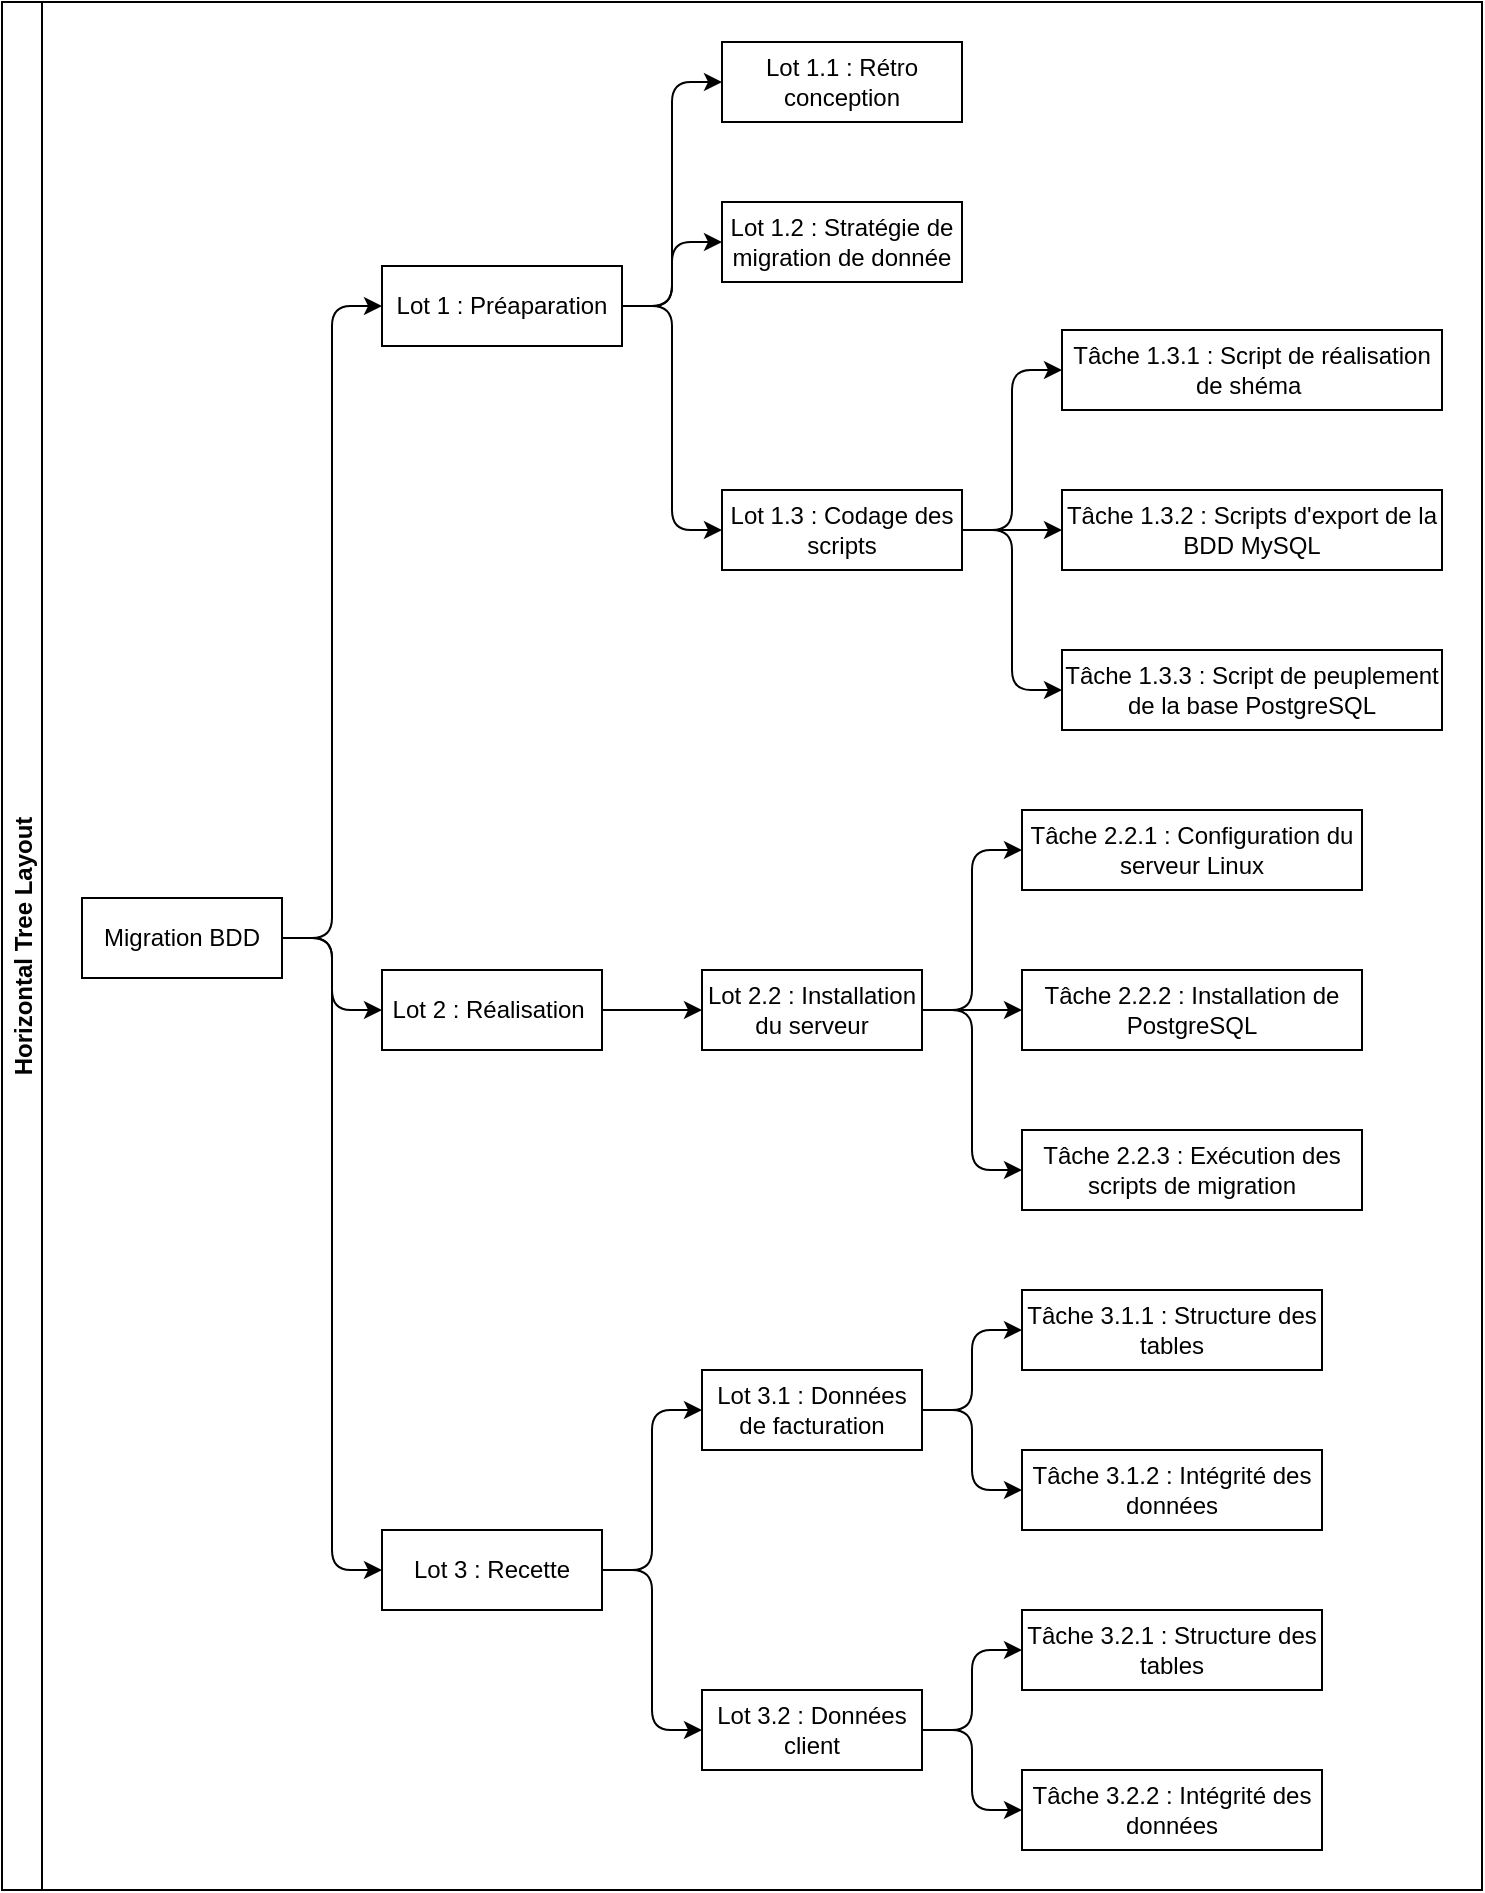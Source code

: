 <mxfile version="23.1.5" type="google">
  <diagram name="Page-1" id="e-PlSNSSsqR2PJiR_nrL">
    <mxGraphModel grid="1" page="1" gridSize="10" guides="1" tooltips="1" connect="1" arrows="1" fold="1" pageScale="1" pageWidth="827" pageHeight="1169" math="0" shadow="0">
      <root>
        <mxCell id="0" />
        <mxCell id="1" parent="0" />
        <mxCell id="YUgcRc5lp96GnOYCX24d-1" value="Horizontal Tree Layout" style="swimlane;startSize=20;horizontal=0;childLayout=treeLayout;horizontalTree=1;resizable=0;containerType=tree;fontSize=12;" vertex="1" parent="1">
          <mxGeometry y="260" width="740" height="944" as="geometry" />
        </mxCell>
        <mxCell id="YUgcRc5lp96GnOYCX24d-2" value="Migration BDD" style="whiteSpace=wrap;html=1;" vertex="1" parent="YUgcRc5lp96GnOYCX24d-1">
          <mxGeometry x="40" y="448" width="100" height="40" as="geometry" />
        </mxCell>
        <mxCell id="YUgcRc5lp96GnOYCX24d-3" value="Lot 1 : Préaparation" style="whiteSpace=wrap;html=1;" vertex="1" parent="YUgcRc5lp96GnOYCX24d-1">
          <mxGeometry x="190" y="132" width="120" height="40" as="geometry" />
        </mxCell>
        <mxCell id="YUgcRc5lp96GnOYCX24d-4" value="" style="edgeStyle=elbowEdgeStyle;elbow=horizontal;html=1;rounded=1;curved=0;sourcePerimeterSpacing=0;targetPerimeterSpacing=0;startSize=6;endSize=6;" edge="1" parent="YUgcRc5lp96GnOYCX24d-1" source="YUgcRc5lp96GnOYCX24d-2" target="YUgcRc5lp96GnOYCX24d-3">
          <mxGeometry relative="1" as="geometry" />
        </mxCell>
        <mxCell id="YUgcRc5lp96GnOYCX24d-5" value="Lot 2 : Réalisation&amp;nbsp;" style="whiteSpace=wrap;html=1;" vertex="1" parent="YUgcRc5lp96GnOYCX24d-1">
          <mxGeometry x="190" y="484" width="110" height="40" as="geometry" />
        </mxCell>
        <mxCell id="YUgcRc5lp96GnOYCX24d-6" value="" style="edgeStyle=elbowEdgeStyle;elbow=horizontal;html=1;rounded=1;curved=0;sourcePerimeterSpacing=0;targetPerimeterSpacing=0;startSize=6;endSize=6;" edge="1" parent="YUgcRc5lp96GnOYCX24d-1" source="YUgcRc5lp96GnOYCX24d-2" target="YUgcRc5lp96GnOYCX24d-5">
          <mxGeometry relative="1" as="geometry" />
        </mxCell>
        <mxCell id="YUgcRc5lp96GnOYCX24d-7" value="" style="edgeStyle=elbowEdgeStyle;elbow=horizontal;html=1;rounded=1;curved=0;sourcePerimeterSpacing=0;targetPerimeterSpacing=0;startSize=6;endSize=6;" edge="1" parent="YUgcRc5lp96GnOYCX24d-1" source="YUgcRc5lp96GnOYCX24d-2" target="YUgcRc5lp96GnOYCX24d-8">
          <mxGeometry relative="1" as="geometry">
            <mxPoint x="140" y="-2533.3" as="sourcePoint" />
          </mxGeometry>
        </mxCell>
        <mxCell id="YUgcRc5lp96GnOYCX24d-8" value="Lot 3 : Recette" style="whiteSpace=wrap;html=1;" vertex="1" parent="YUgcRc5lp96GnOYCX24d-1">
          <mxGeometry x="190" y="764" width="110" height="40" as="geometry" />
        </mxCell>
        <mxCell id="YUgcRc5lp96GnOYCX24d-9" value="" style="edgeStyle=elbowEdgeStyle;elbow=horizontal;html=1;rounded=1;curved=0;sourcePerimeterSpacing=0;targetPerimeterSpacing=0;startSize=6;endSize=6;" edge="1" parent="YUgcRc5lp96GnOYCX24d-1" source="YUgcRc5lp96GnOYCX24d-3" target="YUgcRc5lp96GnOYCX24d-10">
          <mxGeometry relative="1" as="geometry">
            <mxPoint x="140" y="-2453.3" as="sourcePoint" />
          </mxGeometry>
        </mxCell>
        <mxCell id="YUgcRc5lp96GnOYCX24d-10" value="Lot 1.1 : Rétro conception" style="whiteSpace=wrap;html=1;" vertex="1" parent="YUgcRc5lp96GnOYCX24d-1">
          <mxGeometry x="360" y="20" width="120" height="40" as="geometry" />
        </mxCell>
        <mxCell id="YUgcRc5lp96GnOYCX24d-11" value="" style="edgeStyle=elbowEdgeStyle;elbow=horizontal;html=1;rounded=1;curved=0;sourcePerimeterSpacing=0;targetPerimeterSpacing=0;startSize=6;endSize=6;" edge="1" parent="YUgcRc5lp96GnOYCX24d-1" source="YUgcRc5lp96GnOYCX24d-5" target="YUgcRc5lp96GnOYCX24d-12">
          <mxGeometry relative="1" as="geometry">
            <mxPoint x="140" y="-2453.3" as="sourcePoint" />
          </mxGeometry>
        </mxCell>
        <mxCell id="YUgcRc5lp96GnOYCX24d-12" value="Lot 2.2 : Installation du serveur" style="whiteSpace=wrap;html=1;" vertex="1" parent="YUgcRc5lp96GnOYCX24d-1">
          <mxGeometry x="350" y="484" width="110" height="40" as="geometry" />
        </mxCell>
        <mxCell id="YUgcRc5lp96GnOYCX24d-13" value="" style="edgeStyle=elbowEdgeStyle;elbow=horizontal;html=1;rounded=1;curved=0;sourcePerimeterSpacing=0;targetPerimeterSpacing=0;startSize=6;endSize=6;" edge="1" parent="YUgcRc5lp96GnOYCX24d-1" source="YUgcRc5lp96GnOYCX24d-8" target="YUgcRc5lp96GnOYCX24d-14">
          <mxGeometry relative="1" as="geometry">
            <mxPoint x="140" y="-2453.3" as="sourcePoint" />
          </mxGeometry>
        </mxCell>
        <mxCell id="YUgcRc5lp96GnOYCX24d-14" value="Lot 3.1 : Données de facturation" style="whiteSpace=wrap;html=1;" vertex="1" parent="YUgcRc5lp96GnOYCX24d-1">
          <mxGeometry x="350" y="684" width="110" height="40" as="geometry" />
        </mxCell>
        <mxCell id="YUgcRc5lp96GnOYCX24d-15" value="" style="edgeStyle=elbowEdgeStyle;elbow=horizontal;html=1;rounded=1;curved=0;sourcePerimeterSpacing=0;targetPerimeterSpacing=0;startSize=6;endSize=6;" edge="1" parent="YUgcRc5lp96GnOYCX24d-1" source="YUgcRc5lp96GnOYCX24d-3" target="YUgcRc5lp96GnOYCX24d-16">
          <mxGeometry relative="1" as="geometry">
            <mxPoint x="290" y="-2533.3" as="sourcePoint" />
          </mxGeometry>
        </mxCell>
        <mxCell id="YUgcRc5lp96GnOYCX24d-16" value="Lot 1.2 : Stratégie de migration de donnée" style="whiteSpace=wrap;html=1;" vertex="1" parent="YUgcRc5lp96GnOYCX24d-1">
          <mxGeometry x="360" y="100" width="120" height="40" as="geometry" />
        </mxCell>
        <mxCell id="YUgcRc5lp96GnOYCX24d-17" value="" style="edgeStyle=elbowEdgeStyle;elbow=horizontal;html=1;rounded=1;curved=0;sourcePerimeterSpacing=0;targetPerimeterSpacing=0;startSize=6;endSize=6;" edge="1" parent="YUgcRc5lp96GnOYCX24d-1" source="YUgcRc5lp96GnOYCX24d-3" target="YUgcRc5lp96GnOYCX24d-18">
          <mxGeometry relative="1" as="geometry">
            <mxPoint x="290" y="-2413.3" as="sourcePoint" />
          </mxGeometry>
        </mxCell>
        <mxCell id="YUgcRc5lp96GnOYCX24d-18" value="Lot 1.3 : Codage des scripts" style="whiteSpace=wrap;html=1;" vertex="1" parent="YUgcRc5lp96GnOYCX24d-1">
          <mxGeometry x="360" y="244" width="120" height="40" as="geometry" />
        </mxCell>
        <mxCell id="YUgcRc5lp96GnOYCX24d-19" value="" style="edgeStyle=elbowEdgeStyle;elbow=horizontal;html=1;rounded=1;curved=0;sourcePerimeterSpacing=0;targetPerimeterSpacing=0;startSize=6;endSize=6;" edge="1" parent="YUgcRc5lp96GnOYCX24d-1" source="YUgcRc5lp96GnOYCX24d-18" target="YUgcRc5lp96GnOYCX24d-20">
          <mxGeometry relative="1" as="geometry">
            <mxPoint x="290" y="-2233.3" as="sourcePoint" />
          </mxGeometry>
        </mxCell>
        <mxCell id="YUgcRc5lp96GnOYCX24d-20" value="Tâche 1.3.1 : Script de réalisation de shéma&amp;nbsp;" style="whiteSpace=wrap;html=1;" vertex="1" parent="YUgcRc5lp96GnOYCX24d-1">
          <mxGeometry x="530" y="164" width="190" height="40" as="geometry" />
        </mxCell>
        <mxCell id="YUgcRc5lp96GnOYCX24d-21" value="" style="edgeStyle=elbowEdgeStyle;elbow=horizontal;html=1;rounded=1;curved=0;sourcePerimeterSpacing=0;targetPerimeterSpacing=0;startSize=6;endSize=6;" edge="1" parent="YUgcRc5lp96GnOYCX24d-1" source="YUgcRc5lp96GnOYCX24d-18" target="YUgcRc5lp96GnOYCX24d-22">
          <mxGeometry relative="1" as="geometry">
            <mxPoint x="290" y="-2233.3" as="sourcePoint" />
          </mxGeometry>
        </mxCell>
        <mxCell id="YUgcRc5lp96GnOYCX24d-22" value="Tâche 1.3.2 : Scripts d&#39;export de la BDD MySQL" style="whiteSpace=wrap;html=1;" vertex="1" parent="YUgcRc5lp96GnOYCX24d-1">
          <mxGeometry x="530" y="244" width="190" height="40" as="geometry" />
        </mxCell>
        <mxCell id="YUgcRc5lp96GnOYCX24d-23" value="" style="edgeStyle=elbowEdgeStyle;elbow=horizontal;html=1;rounded=1;curved=0;sourcePerimeterSpacing=0;targetPerimeterSpacing=0;startSize=6;endSize=6;" edge="1" parent="YUgcRc5lp96GnOYCX24d-1" source="YUgcRc5lp96GnOYCX24d-18" target="YUgcRc5lp96GnOYCX24d-24">
          <mxGeometry relative="1" as="geometry">
            <mxPoint x="290" y="-2017.3" as="sourcePoint" />
          </mxGeometry>
        </mxCell>
        <mxCell id="YUgcRc5lp96GnOYCX24d-24" value="Tâche 1.3.3 : Script de peuplement de la base PostgreSQL" style="whiteSpace=wrap;html=1;" vertex="1" parent="YUgcRc5lp96GnOYCX24d-1">
          <mxGeometry x="530" y="324" width="190" height="40" as="geometry" />
        </mxCell>
        <mxCell id="YUgcRc5lp96GnOYCX24d-25" value="" style="edgeStyle=elbowEdgeStyle;elbow=horizontal;html=1;rounded=1;curved=0;sourcePerimeterSpacing=0;targetPerimeterSpacing=0;startSize=6;endSize=6;" edge="1" parent="YUgcRc5lp96GnOYCX24d-1" source="YUgcRc5lp96GnOYCX24d-12" target="YUgcRc5lp96GnOYCX24d-26">
          <mxGeometry relative="1" as="geometry">
            <mxPoint x="300" y="-1521.3" as="sourcePoint" />
          </mxGeometry>
        </mxCell>
        <mxCell id="YUgcRc5lp96GnOYCX24d-26" value="Tâche 2.2.1 : Configuration du serveur Linux" style="whiteSpace=wrap;html=1;" vertex="1" parent="YUgcRc5lp96GnOYCX24d-1">
          <mxGeometry x="510" y="404" width="170" height="40" as="geometry" />
        </mxCell>
        <mxCell id="YUgcRc5lp96GnOYCX24d-27" value="" style="edgeStyle=elbowEdgeStyle;elbow=horizontal;html=1;rounded=1;curved=0;sourcePerimeterSpacing=0;targetPerimeterSpacing=0;startSize=6;endSize=6;" edge="1" parent="YUgcRc5lp96GnOYCX24d-1" source="YUgcRc5lp96GnOYCX24d-12" target="YUgcRc5lp96GnOYCX24d-28">
          <mxGeometry relative="1" as="geometry">
            <mxPoint x="300" y="-1209.3" as="sourcePoint" />
          </mxGeometry>
        </mxCell>
        <mxCell id="YUgcRc5lp96GnOYCX24d-28" value="Tâche 2.2.2 : Installation de PostgreSQL" style="whiteSpace=wrap;html=1;" vertex="1" parent="YUgcRc5lp96GnOYCX24d-1">
          <mxGeometry x="510" y="484" width="170" height="40" as="geometry" />
        </mxCell>
        <mxCell id="YUgcRc5lp96GnOYCX24d-29" value="" style="edgeStyle=elbowEdgeStyle;elbow=horizontal;html=1;rounded=1;curved=0;sourcePerimeterSpacing=0;targetPerimeterSpacing=0;startSize=6;endSize=6;" edge="1" parent="YUgcRc5lp96GnOYCX24d-1" source="YUgcRc5lp96GnOYCX24d-12" target="YUgcRc5lp96GnOYCX24d-30">
          <mxGeometry relative="1" as="geometry">
            <mxPoint x="300" y="-881.3" as="sourcePoint" />
          </mxGeometry>
        </mxCell>
        <mxCell id="YUgcRc5lp96GnOYCX24d-30" value="Tâche 2.2.3 : Exécution des scripts de migration" style="whiteSpace=wrap;html=1;" vertex="1" parent="YUgcRc5lp96GnOYCX24d-1">
          <mxGeometry x="510" y="564" width="170" height="40" as="geometry" />
        </mxCell>
        <mxCell id="YUgcRc5lp96GnOYCX24d-31" value="" style="edgeStyle=elbowEdgeStyle;elbow=horizontal;html=1;rounded=1;curved=0;sourcePerimeterSpacing=0;targetPerimeterSpacing=0;startSize=6;endSize=6;" edge="1" parent="YUgcRc5lp96GnOYCX24d-1" source="YUgcRc5lp96GnOYCX24d-14" target="YUgcRc5lp96GnOYCX24d-32">
          <mxGeometry relative="1" as="geometry">
            <mxPoint x="300" y="-373.3" as="sourcePoint" />
          </mxGeometry>
        </mxCell>
        <mxCell id="YUgcRc5lp96GnOYCX24d-32" value="Tâche 3.1.2 : Intégrité des données" style="whiteSpace=wrap;html=1;" vertex="1" parent="YUgcRc5lp96GnOYCX24d-1">
          <mxGeometry x="510" y="724" width="150" height="40" as="geometry" />
        </mxCell>
        <mxCell id="YUgcRc5lp96GnOYCX24d-33" value="" style="edgeStyle=elbowEdgeStyle;elbow=horizontal;html=1;rounded=1;curved=0;sourcePerimeterSpacing=0;targetPerimeterSpacing=0;startSize=6;endSize=6;" edge="1" parent="YUgcRc5lp96GnOYCX24d-1" source="YUgcRc5lp96GnOYCX24d-14" target="YUgcRc5lp96GnOYCX24d-34">
          <mxGeometry relative="1" as="geometry">
            <mxPoint x="300" y="-365.3" as="sourcePoint" />
          </mxGeometry>
        </mxCell>
        <mxCell id="YUgcRc5lp96GnOYCX24d-34" value="Tâche 3.1.1 : Structure des tables" style="whiteSpace=wrap;html=1;" vertex="1" parent="YUgcRc5lp96GnOYCX24d-1">
          <mxGeometry x="510" y="644" width="150" height="40" as="geometry" />
        </mxCell>
        <mxCell id="YUgcRc5lp96GnOYCX24d-35" value="" style="edgeStyle=elbowEdgeStyle;elbow=horizontal;html=1;rounded=1;curved=0;sourcePerimeterSpacing=0;targetPerimeterSpacing=0;startSize=6;endSize=6;" edge="1" parent="YUgcRc5lp96GnOYCX24d-1" source="YUgcRc5lp96GnOYCX24d-8" target="YUgcRc5lp96GnOYCX24d-36">
          <mxGeometry relative="1" as="geometry">
            <mxPoint x="140" y="-621.3" as="sourcePoint" />
          </mxGeometry>
        </mxCell>
        <mxCell id="YUgcRc5lp96GnOYCX24d-36" value="Lot 3.2 : Données client" style="whiteSpace=wrap;html=1;" vertex="1" parent="YUgcRc5lp96GnOYCX24d-1">
          <mxGeometry x="350" y="844" width="110" height="40" as="geometry" />
        </mxCell>
        <mxCell id="YUgcRc5lp96GnOYCX24d-49" value="" style="edgeStyle=elbowEdgeStyle;elbow=horizontal;html=1;rounded=1;curved=0;sourcePerimeterSpacing=0;targetPerimeterSpacing=0;startSize=6;endSize=6;" edge="1" parent="YUgcRc5lp96GnOYCX24d-1" source="YUgcRc5lp96GnOYCX24d-36" target="YUgcRc5lp96GnOYCX24d-50">
          <mxGeometry relative="1" as="geometry">
            <mxPoint x="300" y="1080" as="sourcePoint" />
          </mxGeometry>
        </mxCell>
        <mxCell id="YUgcRc5lp96GnOYCX24d-50" value="Tâche 3.2.1 : Structure des tables" style="whiteSpace=wrap;html=1;" vertex="1" parent="YUgcRc5lp96GnOYCX24d-1">
          <mxGeometry x="510" y="804" width="150" height="40" as="geometry" />
        </mxCell>
        <mxCell id="YUgcRc5lp96GnOYCX24d-51" value="" style="edgeStyle=elbowEdgeStyle;elbow=horizontal;html=1;rounded=1;curved=0;sourcePerimeterSpacing=0;targetPerimeterSpacing=0;startSize=6;endSize=6;" edge="1" parent="YUgcRc5lp96GnOYCX24d-1" source="YUgcRc5lp96GnOYCX24d-36" target="YUgcRc5lp96GnOYCX24d-52">
          <mxGeometry relative="1" as="geometry">
            <mxPoint x="300" y="1086" as="sourcePoint" />
          </mxGeometry>
        </mxCell>
        <mxCell id="YUgcRc5lp96GnOYCX24d-52" value="Tâche 3.2.2 : Intégrité des données" style="whiteSpace=wrap;html=1;" vertex="1" parent="YUgcRc5lp96GnOYCX24d-1">
          <mxGeometry x="510" y="884" width="150" height="40" as="geometry" />
        </mxCell>
      </root>
    </mxGraphModel>
  </diagram>
</mxfile>
